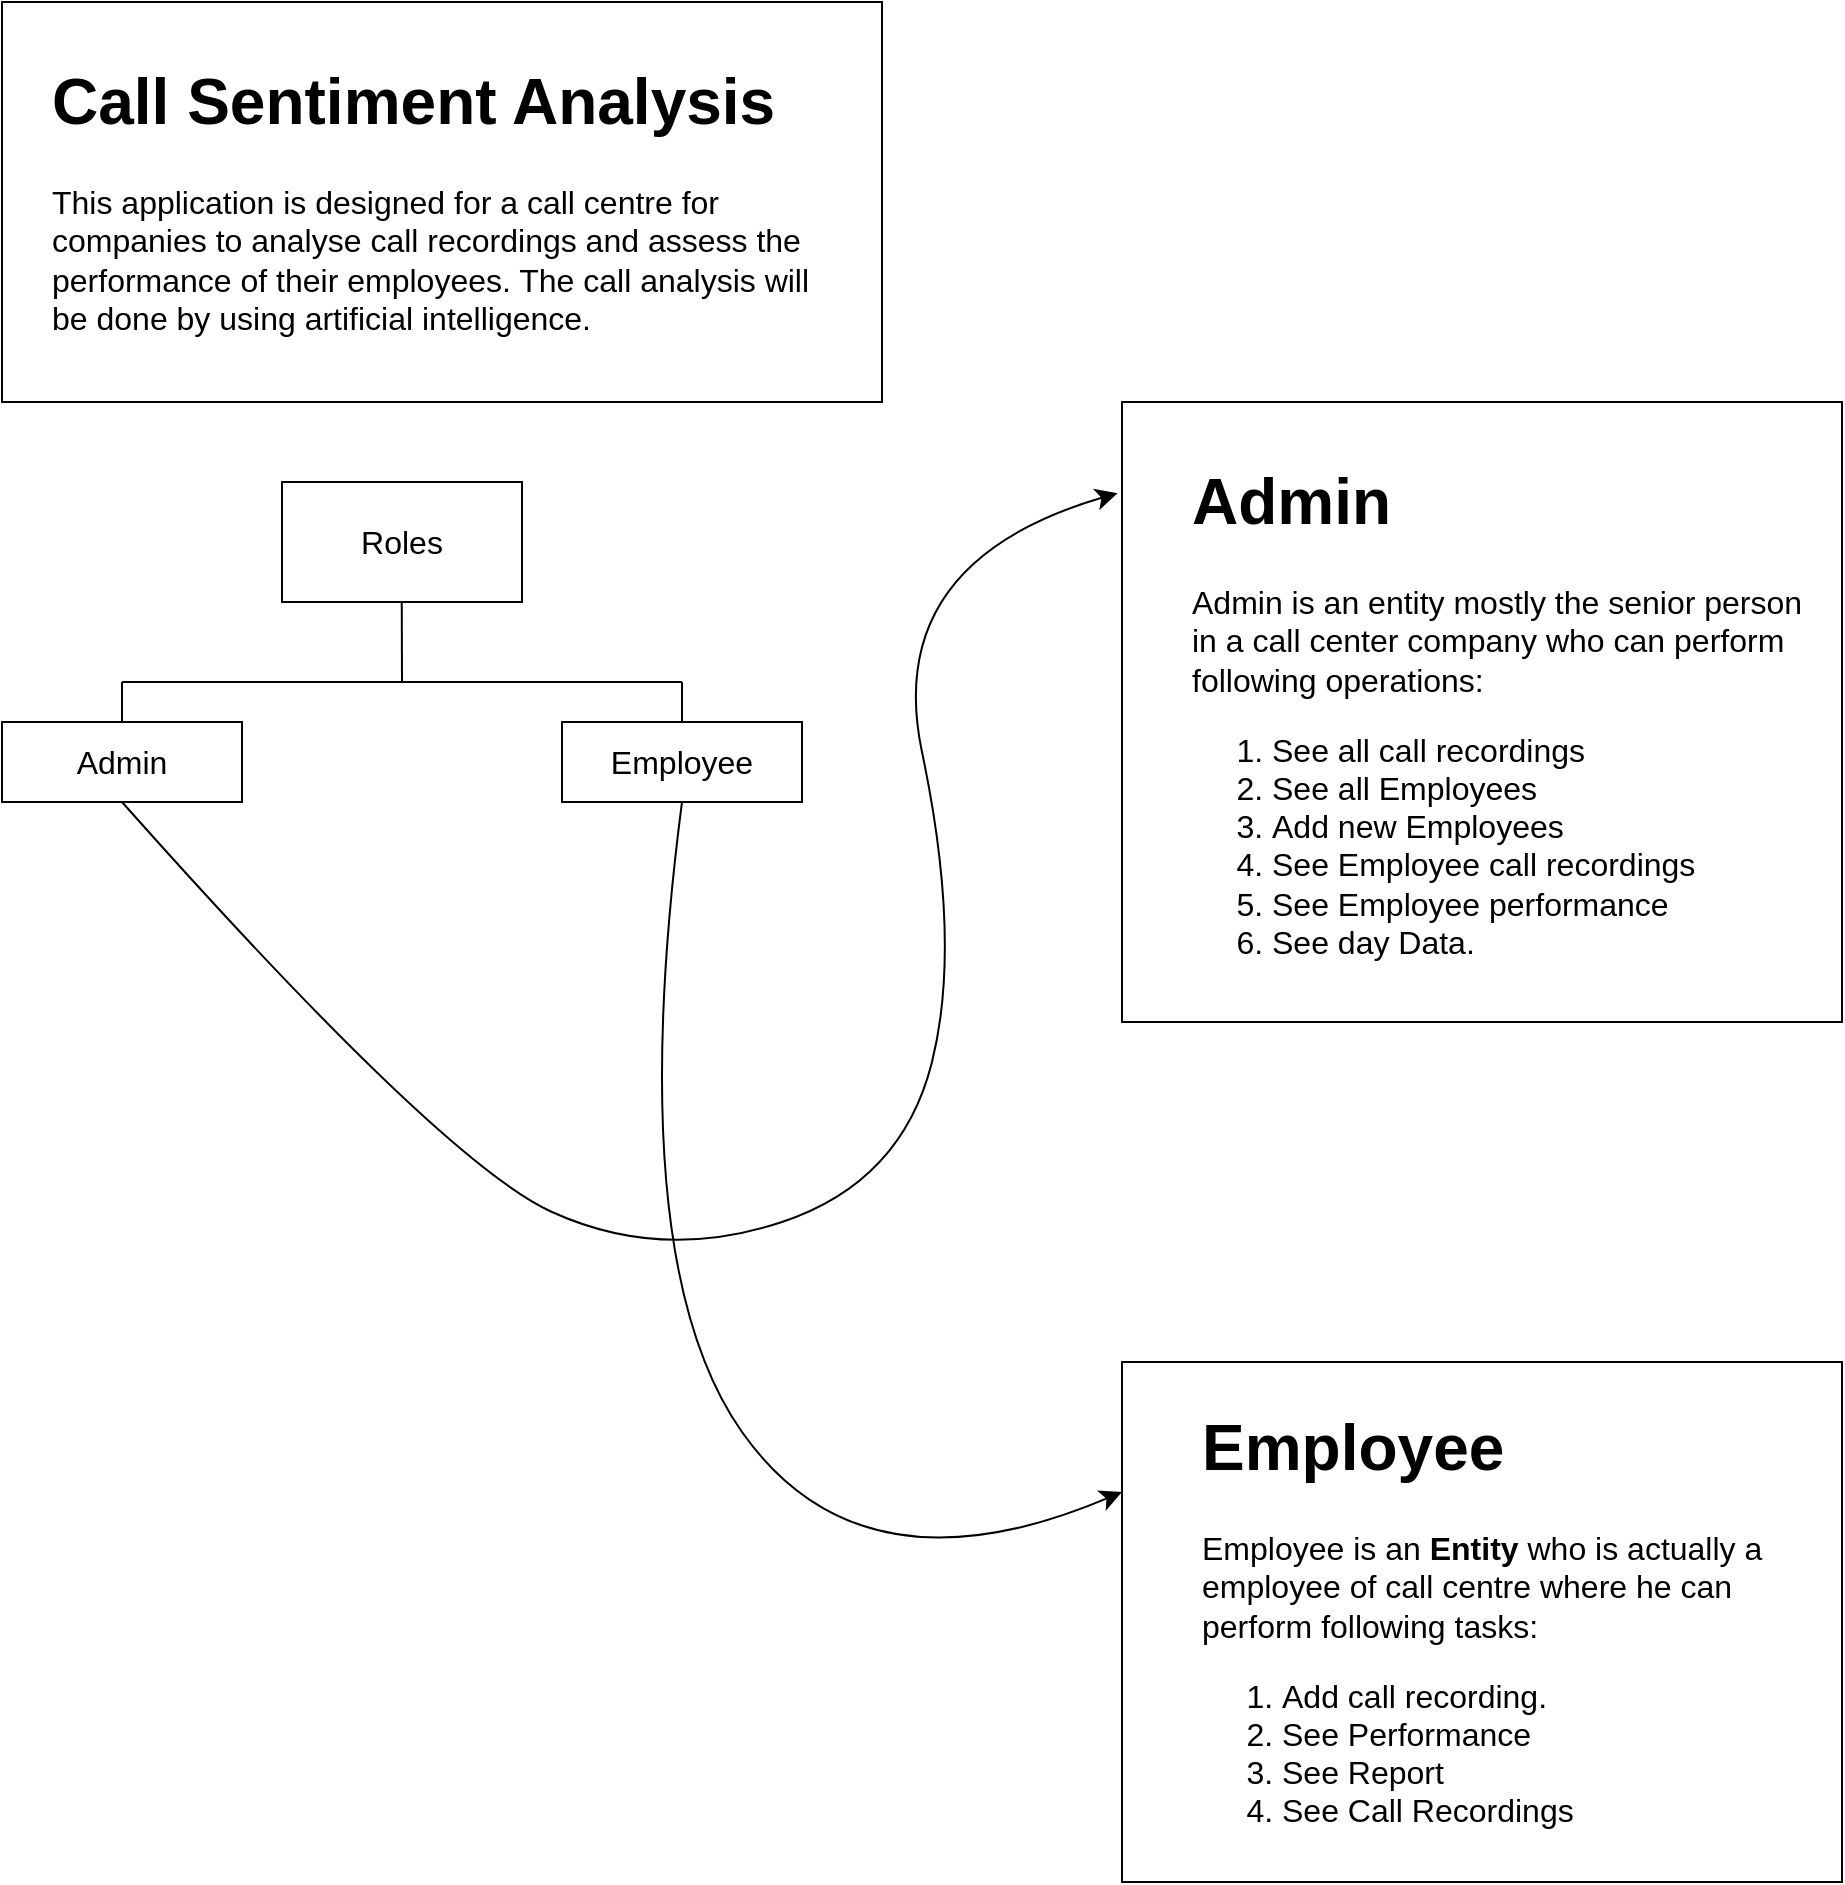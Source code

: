 <mxfile version="22.1.16" type="github">
  <diagram name="Page-1" id="Pqbvf7xFj44EtJfHZ5uy">
    <mxGraphModel dx="2868" dy="1622" grid="1" gridSize="10" guides="1" tooltips="1" connect="1" arrows="1" fold="1" page="1" pageScale="1" pageWidth="980" pageHeight="1390" math="0" shadow="0">
      <root>
        <mxCell id="0" />
        <mxCell id="1" parent="0" />
        <mxCell id="N5X5lAVMH0Gaif1zDExc-6" value="" style="rounded=0;whiteSpace=wrap;html=1;fontSize=16;" parent="1" vertex="1">
          <mxGeometry x="40" y="40" width="440" height="200" as="geometry" />
        </mxCell>
        <mxCell id="N5X5lAVMH0Gaif1zDExc-8" value="&lt;h1&gt;Call Sentiment Analysis&lt;/h1&gt;&lt;div&gt;This application is designed for a call centre for companies to analyse call recordings and assess the performance of their employees. The call analysis will be done by using artificial intelligence.&lt;/div&gt;" style="text;html=1;strokeColor=none;fillColor=none;spacing=5;spacingTop=-20;whiteSpace=wrap;overflow=hidden;rounded=0;fontSize=16;" parent="1" vertex="1">
          <mxGeometry x="60" y="60" width="400" height="160" as="geometry" />
        </mxCell>
        <mxCell id="N5X5lAVMH0Gaif1zDExc-9" value="Roles" style="rounded=0;whiteSpace=wrap;html=1;fontSize=16;" parent="1" vertex="1">
          <mxGeometry x="180" y="280" width="120" height="60" as="geometry" />
        </mxCell>
        <mxCell id="N5X5lAVMH0Gaif1zDExc-10" value="" style="endArrow=none;html=1;rounded=0;fontSize=12;startSize=8;endSize=8;curved=1;" parent="1" edge="1">
          <mxGeometry width="50" height="50" relative="1" as="geometry">
            <mxPoint x="240" y="380" as="sourcePoint" />
            <mxPoint x="239.88" y="340" as="targetPoint" />
          </mxGeometry>
        </mxCell>
        <mxCell id="N5X5lAVMH0Gaif1zDExc-11" value="" style="endArrow=none;html=1;rounded=0;fontSize=12;startSize=8;endSize=8;curved=1;" parent="1" edge="1">
          <mxGeometry width="50" height="50" relative="1" as="geometry">
            <mxPoint x="100" y="380" as="sourcePoint" />
            <mxPoint x="380" y="380" as="targetPoint" />
          </mxGeometry>
        </mxCell>
        <mxCell id="N5X5lAVMH0Gaif1zDExc-12" value="" style="endArrow=none;html=1;rounded=0;fontSize=12;startSize=8;endSize=8;curved=1;" parent="1" edge="1">
          <mxGeometry width="50" height="50" relative="1" as="geometry">
            <mxPoint x="380" y="400" as="sourcePoint" />
            <mxPoint x="380" y="380" as="targetPoint" />
          </mxGeometry>
        </mxCell>
        <mxCell id="N5X5lAVMH0Gaif1zDExc-13" value="" style="endArrow=none;html=1;rounded=0;fontSize=12;startSize=8;endSize=8;curved=1;" parent="1" edge="1">
          <mxGeometry width="50" height="50" relative="1" as="geometry">
            <mxPoint x="100" y="400" as="sourcePoint" />
            <mxPoint x="100" y="380" as="targetPoint" />
          </mxGeometry>
        </mxCell>
        <mxCell id="N5X5lAVMH0Gaif1zDExc-14" value="Admin" style="rounded=0;whiteSpace=wrap;html=1;fontSize=16;" parent="1" vertex="1">
          <mxGeometry x="40" y="400" width="120" height="40" as="geometry" />
        </mxCell>
        <mxCell id="N5X5lAVMH0Gaif1zDExc-15" value="Employee" style="rounded=0;whiteSpace=wrap;html=1;fontSize=16;" parent="1" vertex="1">
          <mxGeometry x="320" y="400" width="120" height="40" as="geometry" />
        </mxCell>
        <mxCell id="rwuKlkwPPeW12wahdAE0-6" value="" style="curved=1;endArrow=classic;html=1;rounded=0;fontSize=12;startSize=8;endSize=8;exitX=0.5;exitY=1;exitDx=0;exitDy=0;entryX=-0.006;entryY=0.147;entryDx=0;entryDy=0;entryPerimeter=0;" edge="1" parent="1" source="N5X5lAVMH0Gaif1zDExc-14" target="rwuKlkwPPeW12wahdAE0-7">
          <mxGeometry width="50" height="50" relative="1" as="geometry">
            <mxPoint x="80" y="450" as="sourcePoint" />
            <mxPoint x="660" y="290" as="targetPoint" />
            <Array as="points">
              <mxPoint x="260" y="620" />
              <mxPoint x="370" y="670" />
              <mxPoint x="490" y="630" />
              <mxPoint x="520" y="510" />
              <mxPoint x="480" y="320" />
            </Array>
          </mxGeometry>
        </mxCell>
        <mxCell id="rwuKlkwPPeW12wahdAE0-7" value="" style="rounded=0;whiteSpace=wrap;html=1;fontSize=16;" vertex="1" parent="1">
          <mxGeometry x="600" y="240" width="360" height="310" as="geometry" />
        </mxCell>
        <mxCell id="rwuKlkwPPeW12wahdAE0-9" value="&lt;h1&gt;Admin&lt;/h1&gt;&lt;p&gt;Admin is an entity mostly the senior person in a call center company who can perform following operations:&lt;/p&gt;&lt;p&gt;&lt;/p&gt;&lt;ol&gt;&lt;li&gt;See all call recordings&lt;/li&gt;&lt;li&gt;See all Employees&lt;/li&gt;&lt;li&gt;Add new Employees&lt;/li&gt;&lt;li&gt;See Employee call recordings&lt;/li&gt;&lt;li&gt;See Employee performance&lt;/li&gt;&lt;li&gt;See day Data.&lt;/li&gt;&lt;/ol&gt;&lt;p&gt;&lt;/p&gt;" style="text;html=1;strokeColor=none;fillColor=none;spacing=5;spacingTop=-20;whiteSpace=wrap;overflow=hidden;rounded=0;fontSize=16;" vertex="1" parent="1">
          <mxGeometry x="630" y="260" width="320" height="290" as="geometry" />
        </mxCell>
        <mxCell id="rwuKlkwPPeW12wahdAE0-13" value="" style="rounded=0;whiteSpace=wrap;html=1;fontSize=16;" vertex="1" parent="1">
          <mxGeometry x="600" y="720" width="360" height="260" as="geometry" />
        </mxCell>
        <mxCell id="rwuKlkwPPeW12wahdAE0-17" value="" style="curved=1;endArrow=classic;html=1;rounded=0;fontSize=12;startSize=8;endSize=8;exitX=0.5;exitY=1;exitDx=0;exitDy=0;entryX=0;entryY=0.25;entryDx=0;entryDy=0;" edge="1" parent="1" source="N5X5lAVMH0Gaif1zDExc-15" target="rwuKlkwPPeW12wahdAE0-13">
          <mxGeometry width="50" height="50" relative="1" as="geometry">
            <mxPoint x="330" y="460" as="sourcePoint" />
            <mxPoint x="627.12" y="804.04" as="targetPoint" />
            <Array as="points">
              <mxPoint x="350" y="670" />
              <mxPoint x="470" y="840" />
            </Array>
          </mxGeometry>
        </mxCell>
        <mxCell id="rwuKlkwPPeW12wahdAE0-19" value="&lt;h1&gt;Employee&lt;/h1&gt;&lt;p&gt;Employee is an &lt;b&gt;Entity&lt;/b&gt; who is actually a employee of call centre where he can perform following tasks:&lt;/p&gt;&lt;p&gt;&lt;/p&gt;&lt;ol&gt;&lt;li&gt;Add call recording.&lt;/li&gt;&lt;li&gt;See Performance&lt;/li&gt;&lt;li&gt;See Report&lt;/li&gt;&lt;li&gt;See Call Recordings&lt;/li&gt;&lt;/ol&gt;&lt;p&gt;&lt;/p&gt;" style="text;html=1;strokeColor=none;fillColor=none;spacing=5;spacingTop=-20;whiteSpace=wrap;overflow=hidden;rounded=0;fontSize=16;" vertex="1" parent="1">
          <mxGeometry x="635" y="732.5" width="290" height="235" as="geometry" />
        </mxCell>
      </root>
    </mxGraphModel>
  </diagram>
</mxfile>
